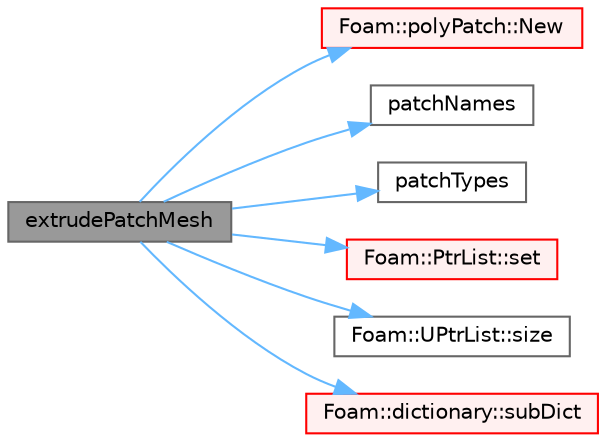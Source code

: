 digraph "extrudePatchMesh"
{
 // LATEX_PDF_SIZE
  bgcolor="transparent";
  edge [fontname=Helvetica,fontsize=10,labelfontname=Helvetica,labelfontsize=10];
  node [fontname=Helvetica,fontsize=10,shape=box,height=0.2,width=0.4];
  rankdir="LR";
  Node1 [id="Node000001",label="extrudePatchMesh",height=0.2,width=0.4,color="gray40", fillcolor="grey60", style="filled", fontcolor="black",tooltip=" "];
  Node1 -> Node2 [id="edge1_Node000001_Node000002",color="steelblue1",style="solid",tooltip=" "];
  Node2 [id="Node000002",label="Foam::polyPatch::New",height=0.2,width=0.4,color="red", fillcolor="#FFF0F0", style="filled",URL="$classFoam_1_1polyPatch.html#a1741756fc2a2b6260b8086d1c4f57291",tooltip=" "];
  Node1 -> Node12 [id="edge2_Node000001_Node000012",color="steelblue1",style="solid",tooltip=" "];
  Node12 [id="Node000012",label="patchNames",height=0.2,width=0.4,color="grey40", fillcolor="white", style="filled",URL="$readKivaGrid_8H.html#a2b0b0d262376a4021c85e70b012ebe4e",tooltip=" "];
  Node1 -> Node13 [id="edge3_Node000001_Node000013",color="steelblue1",style="solid",tooltip=" "];
  Node13 [id="Node000013",label="patchTypes",height=0.2,width=0.4,color="grey40", fillcolor="white", style="filled",URL="$readKivaGrid_8H.html#a07847cae401d1d6209dfa6c6da92093d",tooltip=" "];
  Node1 -> Node14 [id="edge4_Node000001_Node000014",color="steelblue1",style="solid",tooltip=" "];
  Node14 [id="Node000014",label="Foam::PtrList::set",height=0.2,width=0.4,color="red", fillcolor="#FFF0F0", style="filled",URL="$classFoam_1_1PtrList.html#a0e0a32f842b05e1d69f10292dc27198a",tooltip=" "];
  Node1 -> Node17 [id="edge5_Node000001_Node000017",color="steelblue1",style="solid",tooltip=" "];
  Node17 [id="Node000017",label="Foam::UPtrList::size",height=0.2,width=0.4,color="grey40", fillcolor="white", style="filled",URL="$classFoam_1_1UPtrList.html#a95603446b248fe1ecf5dc59bcc2eaff0",tooltip=" "];
  Node1 -> Node18 [id="edge6_Node000001_Node000018",color="steelblue1",style="solid",tooltip=" "];
  Node18 [id="Node000018",label="Foam::dictionary::subDict",height=0.2,width=0.4,color="red", fillcolor="#FFF0F0", style="filled",URL="$classFoam_1_1dictionary.html#a2a39871f2c637ad85e794cf107ae37bd",tooltip=" "];
}
